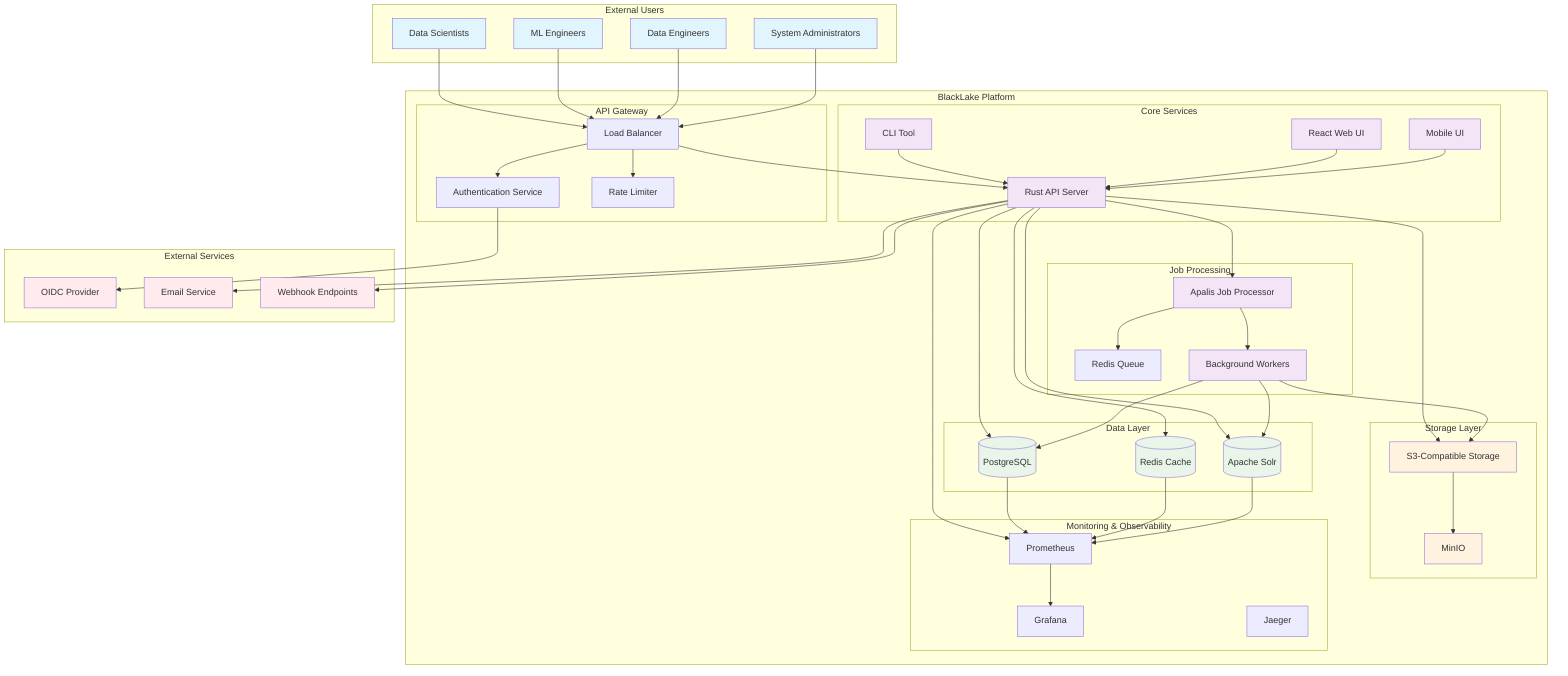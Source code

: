 graph TB
    subgraph "External Users"
        U1[Data Scientists]
        U2[ML Engineers]
        U3[Data Engineers]
        U4[System Administrators]
    end

    subgraph "BlackLake Platform"
        subgraph "API Gateway"
            GW[Load Balancer]
            AUTH[Authentication Service]
            RATE[Rate Limiter]
        end

        subgraph "Core Services"
            API[Rust API Server]
            CLI[CLI Tool]
            UI[React Web UI]
            MOBILE[Mobile UI]
        end

        subgraph "Data Layer"
            DB[(PostgreSQL)]
            REDIS[(Redis Cache)]
            SOLR[(Apache Solr)]
        end

        subgraph "Storage Layer"
            S3[S3-Compatible Storage]
            MINIO[MinIO]
        end

        subgraph "Job Processing"
            JOB[Apalis Job Processor]
            QUEUE[Redis Queue]
            WORKER[Background Workers]
        end

        subgraph "Monitoring & Observability"
            METRICS[Prometheus]
            LOGS[Grafana]
            TRACE[Jaeger]
        end
    end

    subgraph "External Services"
        OIDC[OIDC Provider]
        EMAIL[Email Service]
        WEBHOOK[Webhook Endpoints]
    end

    %% User connections
    U1 --> GW
    U2 --> GW
    U3 --> GW
    U4 --> GW

    %% Gateway connections
    GW --> AUTH
    GW --> RATE
    GW --> API

    %% Authentication
    AUTH --> OIDC

    %% API connections
    API --> DB
    API --> REDIS
    API --> SOLR
    API --> S3
    API --> JOB

    %% CLI connections
    CLI --> API

    %% UI connections
    UI --> API
    MOBILE --> API

    %% Job processing
    JOB --> QUEUE
    JOB --> WORKER
    WORKER --> DB
    WORKER --> SOLR
    WORKER --> S3

    %% Storage
    S3 --> MINIO

    %% Monitoring
    API --> METRICS
    DB --> METRICS
    REDIS --> METRICS
    SOLR --> METRICS
    METRICS --> LOGS

    %% External integrations
    API --> EMAIL
    API --> WEBHOOK

    %% Styling
    classDef userClass fill:#e1f5fe
    classDef serviceClass fill:#f3e5f5
    classDef dataClass fill:#e8f5e8
    classDef storageClass fill:#fff3e0
    classDef externalClass fill:#ffebee

    class U1,U2,U3,U4 userClass
    class API,CLI,UI,MOBILE,JOB,WORKER serviceClass
    class DB,REDIS,SOLR dataClass
    class S3,MINIO storageClass
    class OIDC,EMAIL,WEBHOOK externalClass